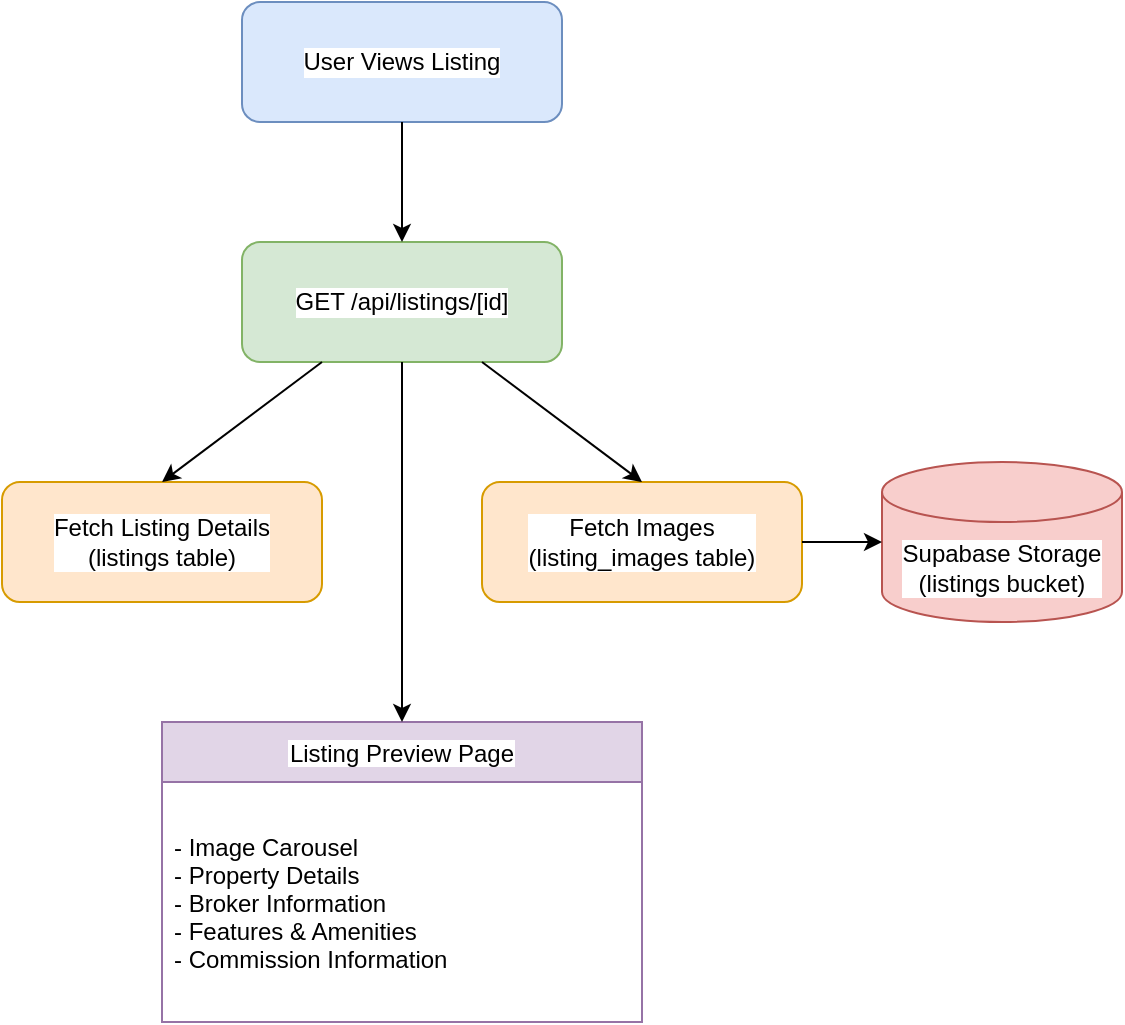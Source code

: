 <mxfile>
    <diagram id="listing-preview-flow" name="Listing Preview Flow">
        <mxGraphModel dx="711" dy="554" grid="1" gridSize="10" guides="1" tooltips="1" connect="1" arrows="1" fold="1" page="1" pageScale="1" pageWidth="850" pageHeight="1100" math="0" shadow="0">
            <root>
                <mxCell id="0"/>
                <mxCell id="1" parent="0"/>
                <mxCell id="2" value="User Views Listing" style="rounded=1;whiteSpace=wrap;html=1;fillColor=#dae8fc;strokeColor=#6c8ebf;fontColor=#000000;labelBackgroundColor=#FFFFFF;" parent="1" vertex="1">
                    <mxGeometry x="320" y="40" width="160" height="60" as="geometry"/>
                </mxCell>
                <mxCell id="3" value="GET /api/listings/[id]" style="rounded=1;whiteSpace=wrap;html=1;fillColor=#d5e8d4;strokeColor=#82b366;fontColor=#000000;labelBackgroundColor=#FFFFFF;" parent="1" vertex="1">
                    <mxGeometry x="320" y="160" width="160" height="60" as="geometry"/>
                </mxCell>
                <mxCell id="4" value="Fetch Listing Details&#10;(listings table)" style="rounded=1;whiteSpace=wrap;html=1;fillColor=#ffe6cc;strokeColor=#d79b00;fontColor=#000000;labelBackgroundColor=#FFFFFF;" parent="1" vertex="1">
                    <mxGeometry x="200" y="280" width="160" height="60" as="geometry"/>
                </mxCell>
                <mxCell id="5" value="Fetch Images&#10;(listing_images table)" style="rounded=1;whiteSpace=wrap;html=1;fillColor=#ffe6cc;strokeColor=#d79b00;fontColor=#000000;labelBackgroundColor=#FFFFFF;" parent="1" vertex="1">
                    <mxGeometry x="440" y="280" width="160" height="60" as="geometry"/>
                </mxCell>
                <mxCell id="6" value="Supabase Storage&#10;(listings bucket)" style="shape=cylinder3;whiteSpace=wrap;html=1;boundedLbl=1;backgroundOutline=1;size=15;fillColor=#f8cecc;strokeColor=#b85450;fontColor=#000000;labelBackgroundColor=#FFFFFF;" parent="1" vertex="1">
                    <mxGeometry x="640" y="270" width="120" height="80" as="geometry"/>
                </mxCell>
                <mxCell id="7" value="Listing Preview Page" style="swimlane;fontStyle=0;childLayout=stackLayout;horizontal=1;startSize=30;horizontalStack=0;resizeParent=1;resizeParentMax=0;resizeLast=0;collapsible=1;marginBottom=0;fillColor=#e1d5e7;strokeColor=#9673a6;fontColor=#000000;labelBackgroundColor=#FFFFFF;" parent="1" vertex="1">
                    <mxGeometry x="280" y="400" width="240" height="150" as="geometry"/>
                </mxCell>
                <mxCell id="8" value="- Image Carousel&#10;- Property Details&#10;- Broker Information&#10;- Features &amp; Amenities&#10;- Commission Information" style="text;strokeColor=none;fillColor=none;align=left;verticalAlign=middle;spacingLeft=4;spacingRight=4;overflow=hidden;points=[[0,0.5],[1,0.5]];portConstraint=eastwest;rotatable=0;fontColor=#000000;labelBackgroundColor=#FFFFFF;" parent="7" vertex="1">
                    <mxGeometry y="30" width="240" height="120" as="geometry"/>
                </mxCell>
                <mxCell id="9" value="" style="endArrow=classic;html=1;exitX=0.5;exitY=1;entryX=0.5;entryY=0;fontColor=#000000;labelBackgroundColor=#FFFFFF;" parent="1" source="2" target="3" edge="1">
                    <mxGeometry width="50" height="50" relative="1" as="geometry"/>
                </mxCell>
                <mxCell id="10" value="" style="endArrow=classic;html=1;exitX=0.25;exitY=1;entryX=0.5;entryY=0;fontColor=#000000;labelBackgroundColor=#FFFFFF;" parent="1" source="3" target="4" edge="1">
                    <mxGeometry width="50" height="50" relative="1" as="geometry"/>
                </mxCell>
                <mxCell id="11" value="" style="endArrow=classic;html=1;exitX=0.75;exitY=1;entryX=0.5;entryY=0;fontColor=#000000;labelBackgroundColor=#FFFFFF;" parent="1" source="3" target="5" edge="1">
                    <mxGeometry width="50" height="50" relative="1" as="geometry"/>
                </mxCell>
                <mxCell id="12" value="" style="endArrow=classic;html=1;exitX=1;exitY=0.5;entryX=0;entryY=0.5;fontColor=#000000;labelBackgroundColor=#FFFFFF;" parent="1" source="5" target="6" edge="1">
                    <mxGeometry width="50" height="50" relative="1" as="geometry"/>
                </mxCell>
                <mxCell id="13" value="" style="endArrow=classic;html=1;exitX=0.5;exitY=1;entryX=0.5;entryY=0;fontColor=#000000;labelBackgroundColor=#FFFFFF;" parent="1" source="3" target="7" edge="1">
                    <mxGeometry width="50" height="50" relative="1" as="geometry"/>
                </mxCell>
            </root>
        </mxGraphModel>
    </diagram>
</mxfile>